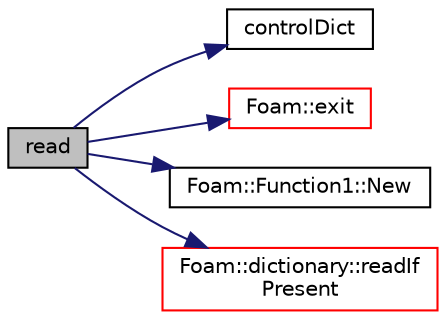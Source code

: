 digraph "read"
{
  bgcolor="transparent";
  edge [fontname="Helvetica",fontsize="10",labelfontname="Helvetica",labelfontsize="10"];
  node [fontname="Helvetica",fontsize="10",shape=record];
  rankdir="LR";
  Node65 [label="read",height=0.2,width=0.4,color="black", fillcolor="grey75", style="filled", fontcolor="black"];
  Node65 -> Node66 [color="midnightblue",fontsize="10",style="solid",fontname="Helvetica"];
  Node66 [label="controlDict",height=0.2,width=0.4,color="black",URL="$a39356.html#a11d7fc5562a23e182599d89ddfcfae84"];
  Node65 -> Node67 [color="midnightblue",fontsize="10",style="solid",fontname="Helvetica"];
  Node67 [label="Foam::exit",height=0.2,width=0.4,color="red",URL="$a21851.html#a06ca7250d8e89caf05243ec094843642"];
  Node65 -> Node116 [color="midnightblue",fontsize="10",style="solid",fontname="Helvetica"];
  Node116 [label="Foam::Function1::New",height=0.2,width=0.4,color="black",URL="$a28813.html#a584f1cb67a53ab70f23015c3eefe6997",tooltip="Selector. "];
  Node65 -> Node117 [color="midnightblue",fontsize="10",style="solid",fontname="Helvetica"];
  Node117 [label="Foam::dictionary::readIf\lPresent",height=0.2,width=0.4,color="red",URL="$a27129.html#ad4bd008e6ee208313f2c3a963ee1170d",tooltip="Find an entry if present, and assign to T. "];
}
